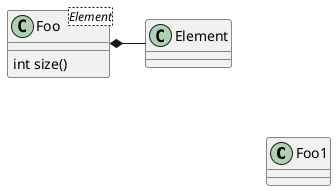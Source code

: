 @startuml generics
' 你也可以使用 show/hide 命令来隐藏类
' 如果你定义了一个大的!included 文件,且想在文件包含之后隐藏部分类,该功能会很有帮助。
class Foo1
class Foo2
Foo2 *-- Foo1
hide Foo2


' 你可以用 < 和 > 来定义类的泛型

class Foo <Element> {
int size()
}
Foo *- Element



@enduml